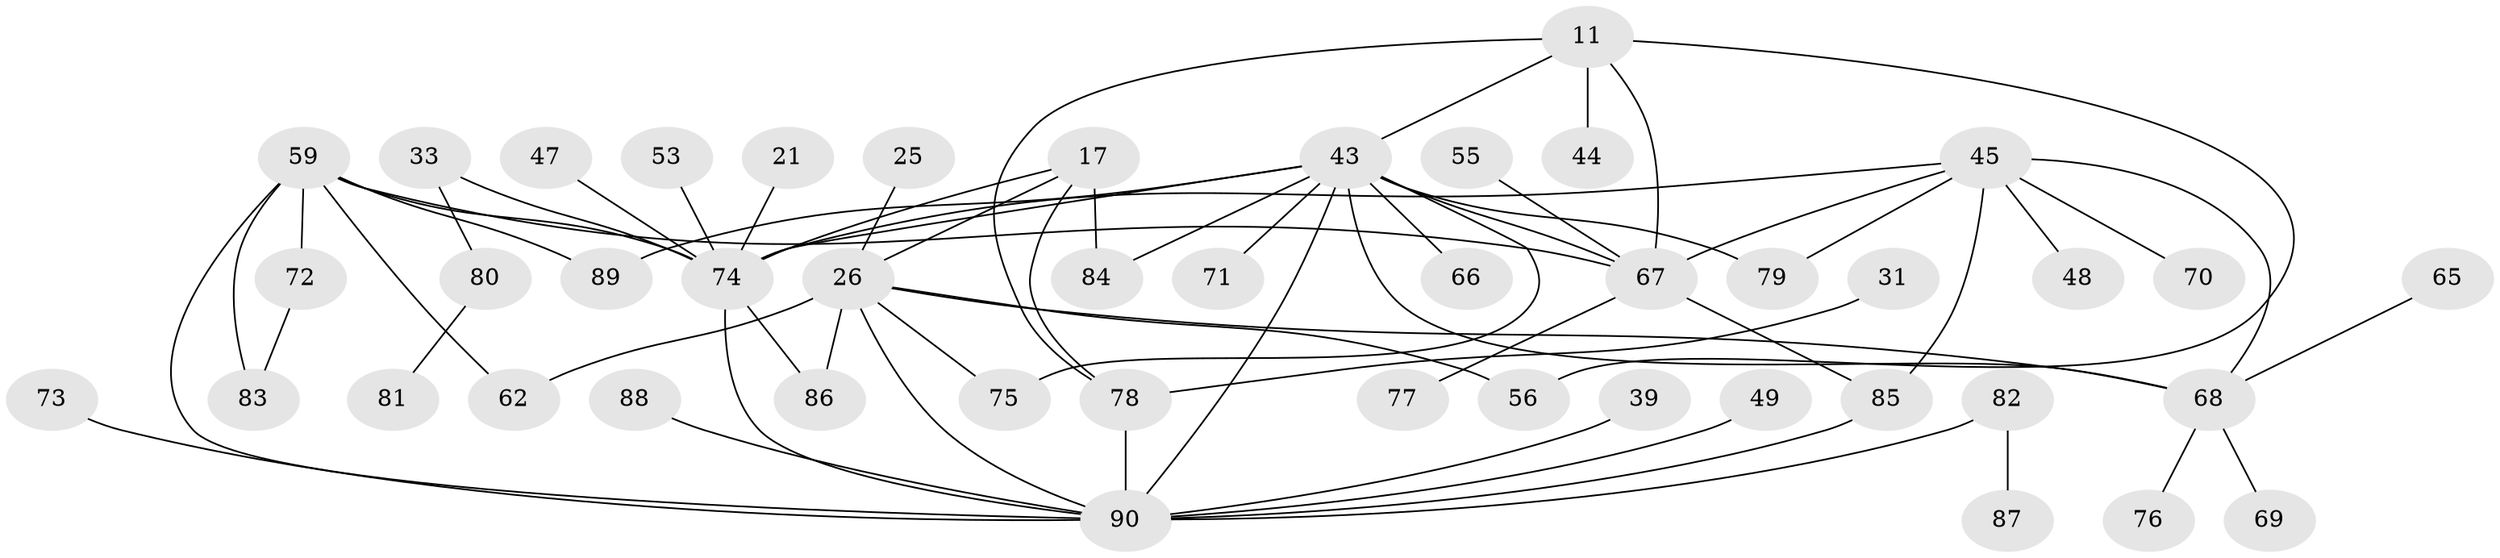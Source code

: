 // original degree distribution, {6: 0.03333333333333333, 5: 0.1111111111111111, 4: 0.1111111111111111, 3: 0.13333333333333333, 7: 0.011111111111111112, 2: 0.3333333333333333, 9: 0.011111111111111112, 1: 0.24444444444444444, 8: 0.011111111111111112}
// Generated by graph-tools (version 1.1) at 2025/42/03/09/25 04:42:36]
// undirected, 45 vertices, 64 edges
graph export_dot {
graph [start="1"]
  node [color=gray90,style=filled];
  11;
  17;
  21;
  25;
  26 [super="+3"];
  31 [super="+30"];
  33;
  39;
  43 [super="+28+42+40"];
  44;
  45;
  47;
  48;
  49;
  53;
  55;
  56 [super="+54"];
  59 [super="+46"];
  62;
  65;
  66;
  67 [super="+19+27+37"];
  68 [super="+52"];
  69;
  70;
  71;
  72;
  73;
  74 [super="+64"];
  75 [super="+58"];
  76;
  77;
  78 [super="+60"];
  79 [super="+24+50"];
  80;
  81;
  82;
  83 [super="+51"];
  84;
  85 [super="+63"];
  86 [super="+18"];
  87;
  88;
  89;
  90 [super="+9+5+61"];
  11 -- 44;
  11 -- 56 [weight=2];
  11 -- 78;
  11 -- 43 [weight=2];
  11 -- 67;
  17 -- 78;
  17 -- 84;
  17 -- 26;
  17 -- 74 [weight=2];
  21 -- 74;
  25 -- 26;
  26 -- 56;
  26 -- 62;
  26 -- 90 [weight=3];
  26 -- 68;
  26 -- 75;
  26 -- 86;
  31 -- 78;
  33 -- 80;
  33 -- 74 [weight=3];
  39 -- 90;
  43 -- 84;
  43 -- 71;
  43 -- 89;
  43 -- 90 [weight=3];
  43 -- 66;
  43 -- 67 [weight=2];
  43 -- 68;
  43 -- 75;
  43 -- 74;
  43 -- 79;
  45 -- 48;
  45 -- 68;
  45 -- 70;
  45 -- 67;
  45 -- 85 [weight=2];
  45 -- 74;
  45 -- 79;
  47 -- 74;
  49 -- 90;
  53 -- 74;
  55 -- 67;
  59 -- 62;
  59 -- 72;
  59 -- 89;
  59 -- 90;
  59 -- 67 [weight=2];
  59 -- 74;
  59 -- 83;
  65 -- 68;
  67 -- 85;
  67 -- 77;
  68 -- 69;
  68 -- 76;
  72 -- 83;
  73 -- 90;
  74 -- 90 [weight=3];
  74 -- 86;
  78 -- 90 [weight=3];
  80 -- 81;
  82 -- 87;
  82 -- 90;
  85 -- 90;
  88 -- 90;
}
